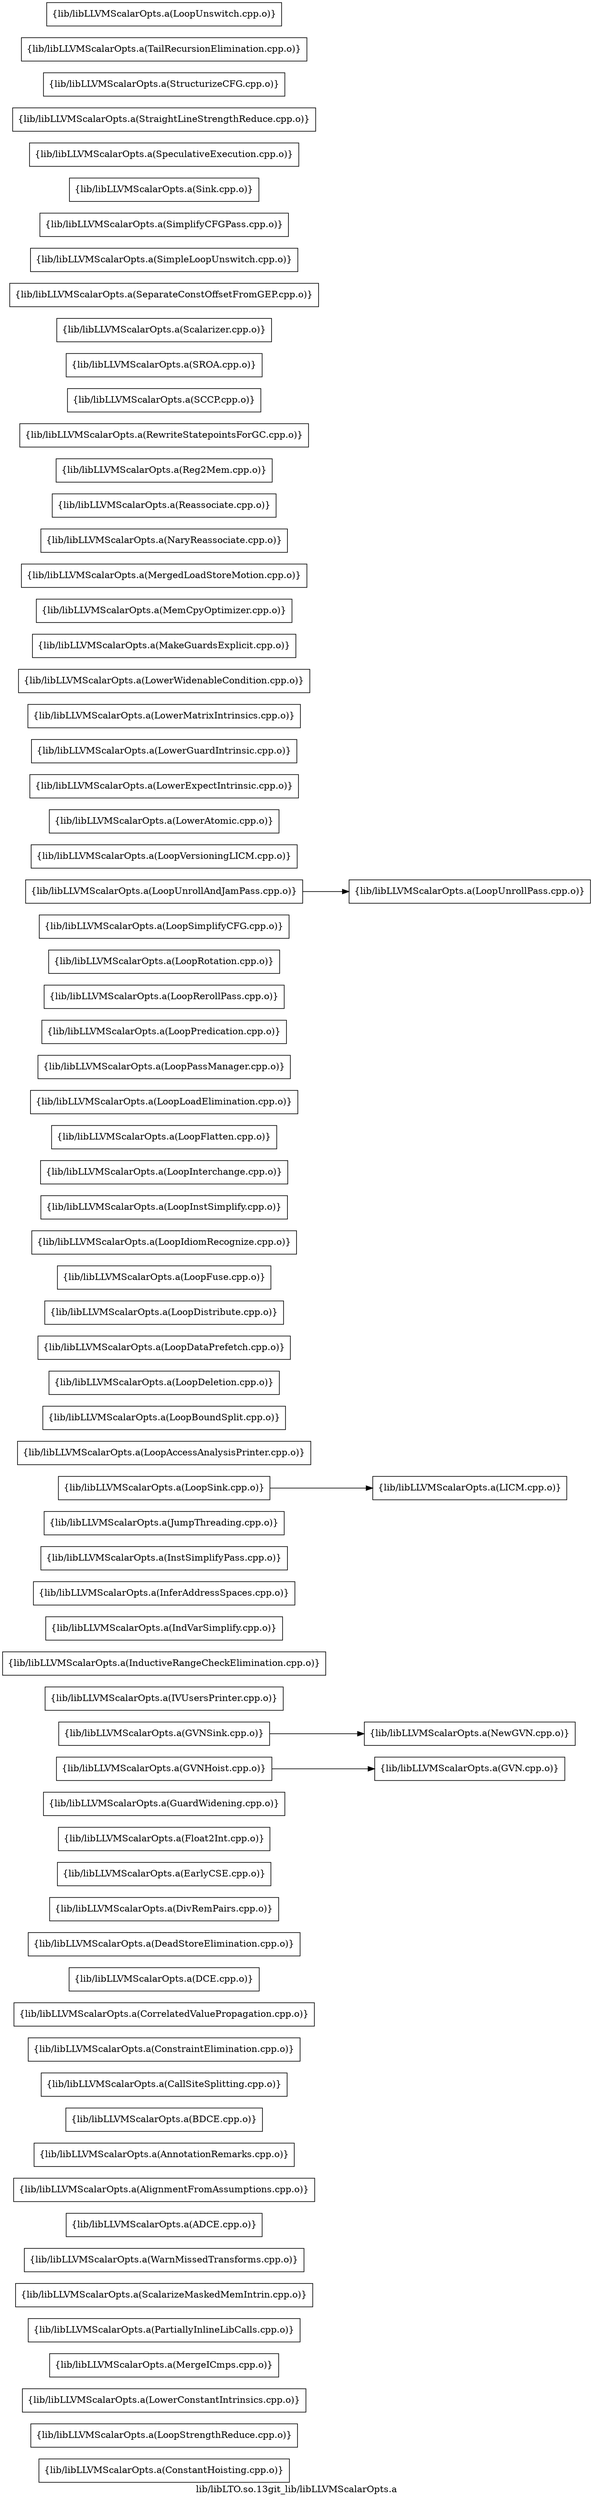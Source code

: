 digraph "lib/libLTO.so.13git_lib/libLLVMScalarOpts.a" {
	label="lib/libLTO.so.13git_lib/libLLVMScalarOpts.a";
	rankdir=LR;

	Node0x562a92d50128 [shape=record,shape=box,group=0,label="{lib/libLLVMScalarOpts.a(ConstantHoisting.cpp.o)}"];
	Node0x562a92d46df8 [shape=record,shape=box,group=0,label="{lib/libLLVMScalarOpts.a(LoopStrengthReduce.cpp.o)}"];
	Node0x562a92d4e7d8 [shape=record,shape=box,group=0,label="{lib/libLLVMScalarOpts.a(LowerConstantIntrinsics.cpp.o)}"];
	Node0x562a92d454f8 [shape=record,shape=box,group=0,label="{lib/libLLVMScalarOpts.a(MergeICmps.cpp.o)}"];
	Node0x562a92d448c8 [shape=record,shape=box,group=0,label="{lib/libLLVMScalarOpts.a(PartiallyInlineLibCalls.cpp.o)}"];
	Node0x562a92d33028 [shape=record,shape=box,group=0,label="{lib/libLLVMScalarOpts.a(ScalarizeMaskedMemIntrin.cpp.o)}"];
	Node0x562a92d3e298 [shape=record,shape=box,group=0,label="{lib/libLLVMScalarOpts.a(WarnMissedTransforms.cpp.o)}"];
	Node0x562a92d58058 [shape=record,shape=box,group=0,label="{lib/libLLVMScalarOpts.a(ADCE.cpp.o)}"];
	Node0x562a92d51078 [shape=record,shape=box,group=0,label="{lib/libLLVMScalarOpts.a(AlignmentFromAssumptions.cpp.o)}"];
	Node0x562a92d517a8 [shape=record,shape=box,group=0,label="{lib/libLLVMScalarOpts.a(AnnotationRemarks.cpp.o)}"];
	Node0x562a92d51a78 [shape=record,shape=box,group=0,label="{lib/libLLVMScalarOpts.a(BDCE.cpp.o)}"];
	Node0x562a92d4fea8 [shape=record,shape=box,group=0,label="{lib/libLLVMScalarOpts.a(CallSiteSplitting.cpp.o)}"];
	Node0x562a92d538c8 [shape=record,shape=box,group=0,label="{lib/libLLVMScalarOpts.a(ConstraintElimination.cpp.o)}"];
	Node0x562a92d537d8 [shape=record,shape=box,group=0,label="{lib/libLLVMScalarOpts.a(CorrelatedValuePropagation.cpp.o)}"];
	Node0x562a92d3b4f8 [shape=record,shape=box,group=0,label="{lib/libLLVMScalarOpts.a(DCE.cpp.o)}"];
	Node0x562a92d3c218 [shape=record,shape=box,group=0,label="{lib/libLLVMScalarOpts.a(DeadStoreElimination.cpp.o)}"];
	Node0x562a92d4ef08 [shape=record,shape=box,group=0,label="{lib/libLLVMScalarOpts.a(DivRemPairs.cpp.o)}"];
	Node0x562a92d4e198 [shape=record,shape=box,group=0,label="{lib/libLLVMScalarOpts.a(EarlyCSE.cpp.o)}"];
	Node0x562a92d4e968 [shape=record,shape=box,group=0,label="{lib/libLLVMScalarOpts.a(Float2Int.cpp.o)}"];
	Node0x562a92d4dce8 [shape=record,shape=box,group=0,label="{lib/libLLVMScalarOpts.a(GuardWidening.cpp.o)}"];
	Node0x562a92d4d0b8 [shape=record,shape=box,group=0,label="{lib/libLLVMScalarOpts.a(GVN.cpp.o)}"];
	Node0x562a92d4d608 [shape=record,shape=box,group=0,label="{lib/libLLVMScalarOpts.a(GVNHoist.cpp.o)}"];
	Node0x562a92d4d608 -> Node0x562a92d4d0b8;
	Node0x562a92d4c898 [shape=record,shape=box,group=0,label="{lib/libLLVMScalarOpts.a(GVNSink.cpp.o)}"];
	Node0x562a92d4c898 -> Node0x562a92d44198;
	Node0x562a92d4bb78 [shape=record,shape=box,group=0,label="{lib/libLLVMScalarOpts.a(IVUsersPrinter.cpp.o)}"];
	Node0x562a92d4af98 [shape=record,shape=box,group=0,label="{lib/libLLVMScalarOpts.a(InductiveRangeCheckElimination.cpp.o)}"];
	Node0x562a92d39608 [shape=record,shape=box,group=0,label="{lib/libLLVMScalarOpts.a(IndVarSimplify.cpp.o)}"];
	Node0x562a92d3acd8 [shape=record,shape=box,group=0,label="{lib/libLLVMScalarOpts.a(InferAddressSpaces.cpp.o)}"];
	Node0x562a92d3a378 [shape=record,shape=box,group=0,label="{lib/libLLVMScalarOpts.a(InstSimplifyPass.cpp.o)}"];
	Node0x562a92d3a648 [shape=record,shape=box,group=0,label="{lib/libLLVMScalarOpts.a(JumpThreading.cpp.o)}"];
	Node0x562a92d37858 [shape=record,shape=box,group=0,label="{lib/libLLVMScalarOpts.a(LICM.cpp.o)}"];
	Node0x562a92d36688 [shape=record,shape=box,group=0,label="{lib/libLLVMScalarOpts.a(LoopAccessAnalysisPrinter.cpp.o)}"];
	Node0x562a92d36ae8 [shape=record,shape=box,group=0,label="{lib/libLLVMScalarOpts.a(LoopBoundSplit.cpp.o)}"];
	Node0x562a92d38ac8 [shape=record,shape=box,group=0,label="{lib/libLLVMScalarOpts.a(LoopSink.cpp.o)}"];
	Node0x562a92d38ac8 -> Node0x562a92d37858;
	Node0x562a92d37b78 [shape=record,shape=box,group=0,label="{lib/libLLVMScalarOpts.a(LoopDeletion.cpp.o)}"];
	Node0x562a92d3ed38 [shape=record,shape=box,group=0,label="{lib/libLLVMScalarOpts.a(LoopDataPrefetch.cpp.o)}"];
	Node0x562a92d3eab8 [shape=record,shape=box,group=0,label="{lib/libLLVMScalarOpts.a(LoopDistribute.cpp.o)}"];
	Node0x562a92d50e98 [shape=record,shape=box,group=0,label="{lib/libLLVMScalarOpts.a(LoopFuse.cpp.o)}"];
	Node0x562a92d51438 [shape=record,shape=box,group=0,label="{lib/libLLVMScalarOpts.a(LoopIdiomRecognize.cpp.o)}"];
	Node0x562a92d52018 [shape=record,shape=box,group=0,label="{lib/libLLVMScalarOpts.a(LoopInstSimplify.cpp.o)}"];
	Node0x562a92d52248 [shape=record,shape=box,group=0,label="{lib/libLLVMScalarOpts.a(LoopInterchange.cpp.o)}"];
	Node0x562a92d52f18 [shape=record,shape=box,group=0,label="{lib/libLLVMScalarOpts.a(LoopFlatten.cpp.o)}"];
	Node0x562a92d53468 [shape=record,shape=box,group=0,label="{lib/libLLVMScalarOpts.a(LoopLoadElimination.cpp.o)}"];
	Node0x562a92d53f08 [shape=record,shape=box,group=0,label="{lib/libLLVMScalarOpts.a(LoopPassManager.cpp.o)}"];
	Node0x562a92d543b8 [shape=record,shape=box,group=0,label="{lib/libLLVMScalarOpts.a(LoopPredication.cpp.o)}"];
	Node0x562a92d4a4f8 [shape=record,shape=box,group=0,label="{lib/libLLVMScalarOpts.a(LoopRerollPass.cpp.o)}"];
	Node0x562a92d4b5d8 [shape=record,shape=box,group=0,label="{lib/libLLVMScalarOpts.a(LoopRotation.cpp.o)}"];
	Node0x562a92d4b3a8 [shape=record,shape=box,group=0,label="{lib/libLLVMScalarOpts.a(LoopSimplifyCFG.cpp.o)}"];
	Node0x562a92d46218 [shape=record,shape=box,group=0,label="{lib/libLLVMScalarOpts.a(LoopUnrollPass.cpp.o)}"];
	Node0x562a92d45638 [shape=record,shape=box,group=0,label="{lib/libLLVMScalarOpts.a(LoopUnrollAndJamPass.cpp.o)}"];
	Node0x562a92d45638 -> Node0x562a92d46218;
	Node0x562a92d4f2c8 [shape=record,shape=box,group=0,label="{lib/libLLVMScalarOpts.a(LoopVersioningLICM.cpp.o)}"];
	Node0x562a92d4e148 [shape=record,shape=box,group=0,label="{lib/libLLVMScalarOpts.a(LowerAtomic.cpp.o)}"];
	Node0x562a92d4dfb8 [shape=record,shape=box,group=0,label="{lib/libLLVMScalarOpts.a(LowerExpectIntrinsic.cpp.o)}"];
	Node0x562a92d4ced8 [shape=record,shape=box,group=0,label="{lib/libLLVMScalarOpts.a(LowerGuardIntrinsic.cpp.o)}"];
	Node0x562a92d4c578 [shape=record,shape=box,group=0,label="{lib/libLLVMScalarOpts.a(LowerMatrixIntrinsics.cpp.o)}"];
	Node0x562a92d4ca28 [shape=record,shape=box,group=0,label="{lib/libLLVMScalarOpts.a(LowerWidenableCondition.cpp.o)}"];
	Node0x562a92d46538 [shape=record,shape=box,group=0,label="{lib/libLLVMScalarOpts.a(MakeGuardsExplicit.cpp.o)}"];
	Node0x562a92d45db8 [shape=record,shape=box,group=0,label="{lib/libLLVMScalarOpts.a(MemCpyOptimizer.cpp.o)}"];
	Node0x562a92d47618 [shape=record,shape=box,group=0,label="{lib/libLLVMScalarOpts.a(MergedLoadStoreMotion.cpp.o)}"];
	Node0x562a92d46f88 [shape=record,shape=box,group=0,label="{lib/libLLVMScalarOpts.a(NaryReassociate.cpp.o)}"];
	Node0x562a92d44198 [shape=record,shape=box,group=0,label="{lib/libLLVMScalarOpts.a(NewGVN.cpp.o)}"];
	Node0x562a92d45228 [shape=record,shape=box,group=0,label="{lib/libLLVMScalarOpts.a(Reassociate.cpp.o)}"];
	Node0x562a92d42e88 [shape=record,shape=box,group=0,label="{lib/libLLVMScalarOpts.a(Reg2Mem.cpp.o)}"];
	Node0x562a92d43608 [shape=record,shape=box,group=0,label="{lib/libLLVMScalarOpts.a(RewriteStatepointsForGC.cpp.o)}"];
	Node0x562a92d43ec8 [shape=record,shape=box,group=0,label="{lib/libLLVMScalarOpts.a(SCCP.cpp.o)}"];
	Node0x562a92d34928 [shape=record,shape=box,group=0,label="{lib/libLLVMScalarOpts.a(SROA.cpp.o)}"];
	Node0x562a92d32f88 [shape=record,shape=box,group=0,label="{lib/libLLVMScalarOpts.a(Scalarizer.cpp.o)}"];
	Node0x562a92d399c8 [shape=record,shape=box,group=0,label="{lib/libLLVMScalarOpts.a(SeparateConstOffsetFromGEP.cpp.o)}"];
	Node0x562a92d39248 [shape=record,shape=box,group=0,label="{lib/libLLVMScalarOpts.a(SimpleLoopUnswitch.cpp.o)}"];
	Node0x562a92d38ed8 [shape=record,shape=box,group=0,label="{lib/libLLVMScalarOpts.a(SimplifyCFGPass.cpp.o)}"];
	Node0x562a92d3aeb8 [shape=record,shape=box,group=0,label="{lib/libLLVMScalarOpts.a(Sink.cpp.o)}"];
	Node0x562a92d3a828 [shape=record,shape=box,group=0,label="{lib/libLLVMScalarOpts.a(SpeculativeExecution.cpp.o)}"];
	Node0x562a92d37678 [shape=record,shape=box,group=0,label="{lib/libLLVMScalarOpts.a(StraightLineStrengthReduce.cpp.o)}"];
	Node0x562a92d37128 [shape=record,shape=box,group=0,label="{lib/libLLVMScalarOpts.a(StructurizeCFG.cpp.o)}"];
	Node0x562a92d369a8 [shape=record,shape=box,group=0,label="{lib/libLLVMScalarOpts.a(TailRecursionElimination.cpp.o)}"];
	Node0x562a92d45e08 [shape=record,shape=box,group=0,label="{lib/libLLVMScalarOpts.a(LoopUnswitch.cpp.o)}"];
}

